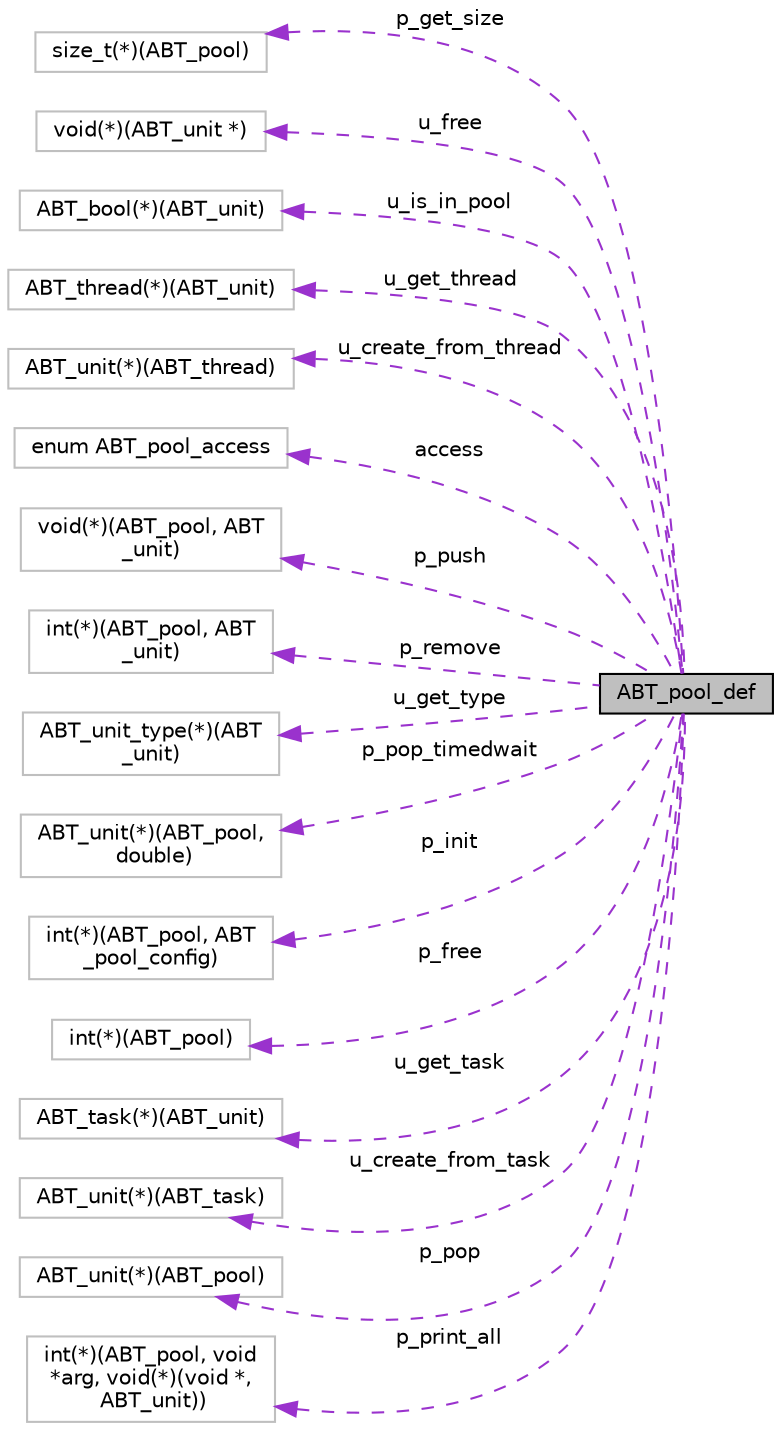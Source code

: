digraph "ABT_pool_def"
{
  edge [fontname="Helvetica",fontsize="10",labelfontname="Helvetica",labelfontsize="10"];
  node [fontname="Helvetica",fontsize="10",shape=record];
  rankdir="LR";
  Node1 [label="ABT_pool_def",height=0.2,width=0.4,color="black", fillcolor="grey75", style="filled", fontcolor="black"];
  Node2 -> Node1 [dir="back",color="darkorchid3",fontsize="10",style="dashed",label=" p_get_size" ,fontname="Helvetica"];
  Node2 [label="size_t(*)(ABT_pool)",height=0.2,width=0.4,color="grey75", fillcolor="white", style="filled"];
  Node3 -> Node1 [dir="back",color="darkorchid3",fontsize="10",style="dashed",label=" u_free" ,fontname="Helvetica"];
  Node3 [label="void(*)(ABT_unit *)",height=0.2,width=0.4,color="grey75", fillcolor="white", style="filled"];
  Node4 -> Node1 [dir="back",color="darkorchid3",fontsize="10",style="dashed",label=" u_is_in_pool" ,fontname="Helvetica"];
  Node4 [label="ABT_bool(*)(ABT_unit)",height=0.2,width=0.4,color="grey75", fillcolor="white", style="filled"];
  Node5 -> Node1 [dir="back",color="darkorchid3",fontsize="10",style="dashed",label=" u_get_thread" ,fontname="Helvetica"];
  Node5 [label="ABT_thread(*)(ABT_unit)",height=0.2,width=0.4,color="grey75", fillcolor="white", style="filled"];
  Node6 -> Node1 [dir="back",color="darkorchid3",fontsize="10",style="dashed",label=" u_create_from_thread" ,fontname="Helvetica"];
  Node6 [label="ABT_unit(*)(ABT_thread)",height=0.2,width=0.4,color="grey75", fillcolor="white", style="filled"];
  Node7 -> Node1 [dir="back",color="darkorchid3",fontsize="10",style="dashed",label=" access" ,fontname="Helvetica"];
  Node7 [label="enum ABT_pool_access",height=0.2,width=0.4,color="grey75", fillcolor="white", style="filled"];
  Node8 -> Node1 [dir="back",color="darkorchid3",fontsize="10",style="dashed",label=" p_push" ,fontname="Helvetica"];
  Node8 [label="void(*)(ABT_pool, ABT\l_unit)",height=0.2,width=0.4,color="grey75", fillcolor="white", style="filled"];
  Node9 -> Node1 [dir="back",color="darkorchid3",fontsize="10",style="dashed",label=" p_remove" ,fontname="Helvetica"];
  Node9 [label="int(*)(ABT_pool, ABT\l_unit)",height=0.2,width=0.4,color="grey75", fillcolor="white", style="filled"];
  Node10 -> Node1 [dir="back",color="darkorchid3",fontsize="10",style="dashed",label=" u_get_type" ,fontname="Helvetica"];
  Node10 [label="ABT_unit_type(*)(ABT\l_unit)",height=0.2,width=0.4,color="grey75", fillcolor="white", style="filled"];
  Node11 -> Node1 [dir="back",color="darkorchid3",fontsize="10",style="dashed",label=" p_pop_timedwait" ,fontname="Helvetica"];
  Node11 [label="ABT_unit(*)(ABT_pool,\l double)",height=0.2,width=0.4,color="grey75", fillcolor="white", style="filled"];
  Node12 -> Node1 [dir="back",color="darkorchid3",fontsize="10",style="dashed",label=" p_init" ,fontname="Helvetica"];
  Node12 [label="int(*)(ABT_pool, ABT\l_pool_config)",height=0.2,width=0.4,color="grey75", fillcolor="white", style="filled"];
  Node13 -> Node1 [dir="back",color="darkorchid3",fontsize="10",style="dashed",label=" p_free" ,fontname="Helvetica"];
  Node13 [label="int(*)(ABT_pool)",height=0.2,width=0.4,color="grey75", fillcolor="white", style="filled"];
  Node14 -> Node1 [dir="back",color="darkorchid3",fontsize="10",style="dashed",label=" u_get_task" ,fontname="Helvetica"];
  Node14 [label="ABT_task(*)(ABT_unit)",height=0.2,width=0.4,color="grey75", fillcolor="white", style="filled"];
  Node15 -> Node1 [dir="back",color="darkorchid3",fontsize="10",style="dashed",label=" u_create_from_task" ,fontname="Helvetica"];
  Node15 [label="ABT_unit(*)(ABT_task)",height=0.2,width=0.4,color="grey75", fillcolor="white", style="filled"];
  Node16 -> Node1 [dir="back",color="darkorchid3",fontsize="10",style="dashed",label=" p_pop" ,fontname="Helvetica"];
  Node16 [label="ABT_unit(*)(ABT_pool)",height=0.2,width=0.4,color="grey75", fillcolor="white", style="filled"];
  Node17 -> Node1 [dir="back",color="darkorchid3",fontsize="10",style="dashed",label=" p_print_all" ,fontname="Helvetica"];
  Node17 [label="int(*)(ABT_pool, void\l *arg, void(*)(void *,\l ABT_unit))",height=0.2,width=0.4,color="grey75", fillcolor="white", style="filled"];
}
